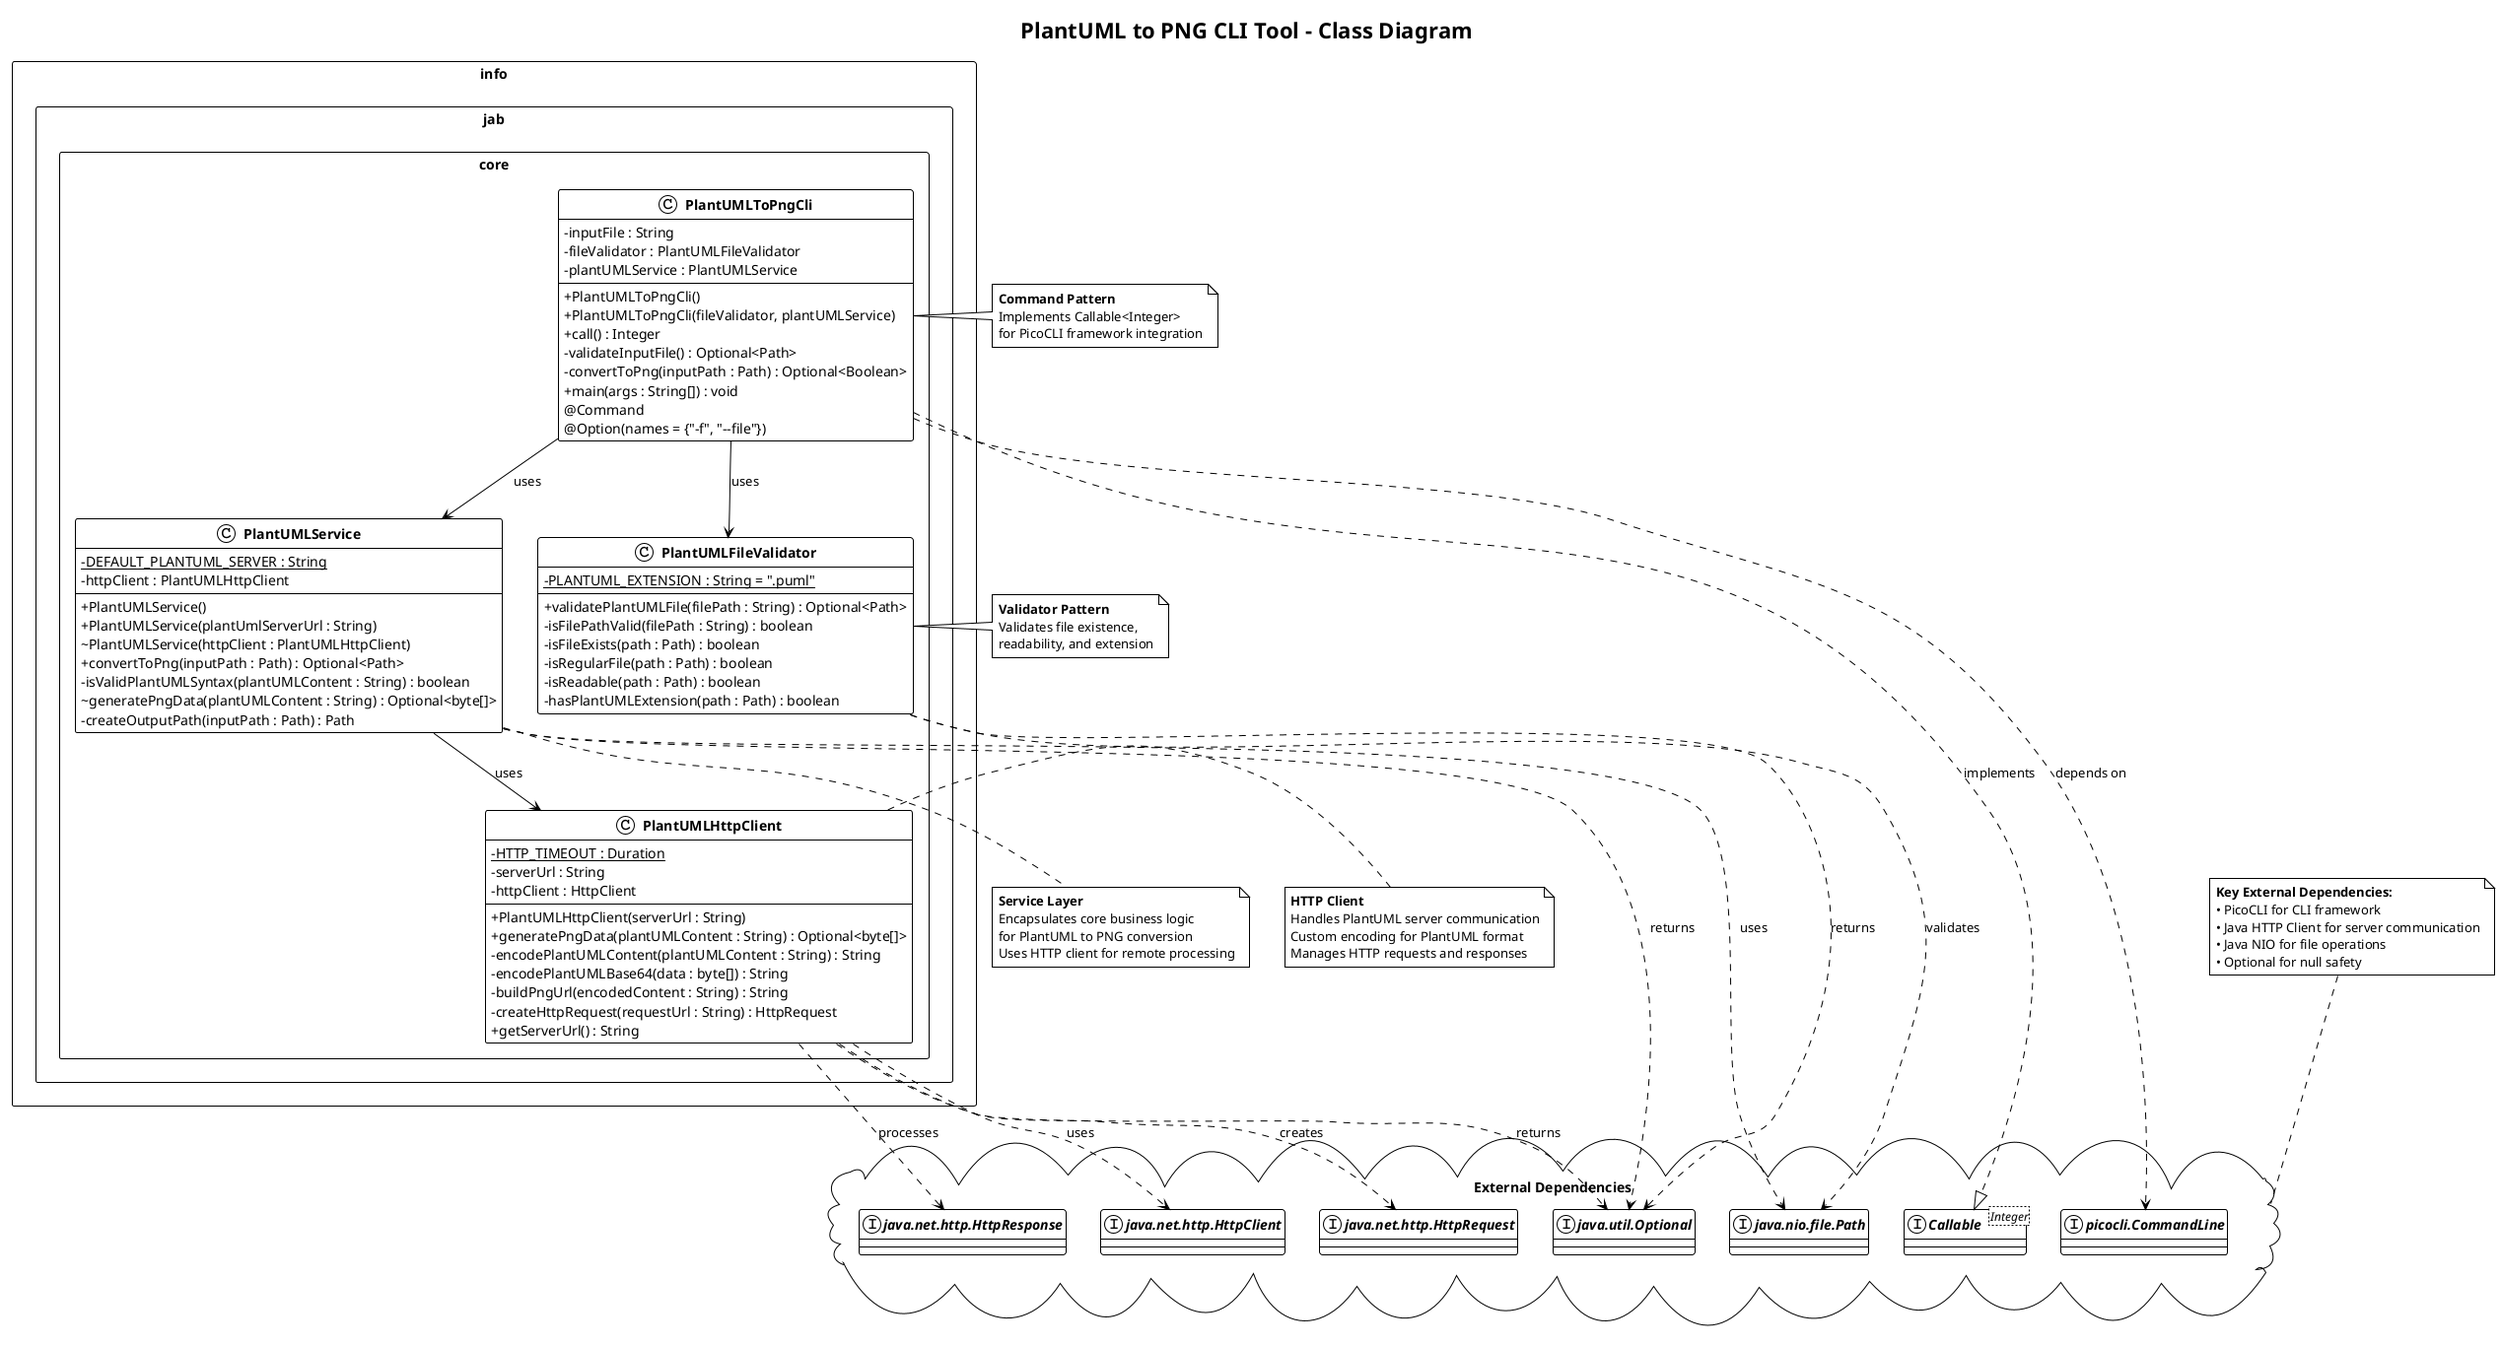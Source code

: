 @startuml PlantUMLTool_Class_Diagram
!theme plain
skinparam classAttributeIconSize 0
skinparam classFontStyle bold
skinparam packageStyle rectangle

title PlantUML to PNG CLI Tool - Class Diagram

' Package declarations
package "info.jab.core" {

    ' CLI Main Class
    class PlantUMLToPngCli {
        - inputFile : String
        - fileValidator : PlantUMLFileValidator
        - plantUMLService : PlantUMLService
        --
        + PlantUMLToPngCli()
        + PlantUMLToPngCli(fileValidator, plantUMLService)
        + call() : Integer
        - validateInputFile() : Optional<Path>
        - convertToPng(inputPath : Path) : Optional<Boolean>
        + main(args : String[]) : void
    }

    ' HTTP Client Class
    class PlantUMLHttpClient {
        - {static} HTTP_TIMEOUT : Duration
        - serverUrl : String
        - httpClient : HttpClient
        --
        + PlantUMLHttpClient(serverUrl : String)
        + generatePngData(plantUMLContent : String) : Optional<byte[]>
        - encodePlantUMLContent(plantUMLContent : String) : String
        - encodePlantUMLBase64(data : byte[]) : String
        - buildPngUrl(encodedContent : String) : String
        - createHttpRequest(requestUrl : String) : HttpRequest
        + getServerUrl() : String
    }

    ' Core Service Class
    class PlantUMLService {
        - {static} DEFAULT_PLANTUML_SERVER : String
        - httpClient : PlantUMLHttpClient
        --
        + PlantUMLService()
        + PlantUMLService(plantUmlServerUrl : String)
        ~ PlantUMLService(httpClient : PlantUMLHttpClient)
        + convertToPng(inputPath : Path) : Optional<Path>
        - isValidPlantUMLSyntax(plantUMLContent : String) : boolean
        ~ generatePngData(plantUMLContent : String) : Optional<byte[]>
        - createOutputPath(inputPath : Path) : Path
    }

    ' File Validator Class
    class PlantUMLFileValidator {
        - {static} PLANTUML_EXTENSION : String = ".puml"
        --
        + validatePlantUMLFile(filePath : String) : Optional<Path>
        - isFilePathValid(filePath : String) : boolean
        - isFileExists(path : Path) : boolean
        - isRegularFile(path : Path) : boolean
        - isReadable(path : Path) : boolean
        - hasPlantUMLExtension(path : Path) : boolean
    }
}

' External Dependencies (shown as interfaces for clarity)
package "External Dependencies" <<Cloud>> {
    interface "Callable<Integer>" as Callable
    interface "picocli.CommandLine" as PicoCLI
    interface "java.nio.file.Path" as Path
    interface "java.util.Optional" as Optional
    interface "java.net.http.HttpClient" as HttpClient
    interface "java.net.http.HttpRequest" as HttpRequest
    interface "java.net.http.HttpResponse" as HttpResponse
}

' Relationships
PlantUMLToPngCli ..|> Callable : implements
PlantUMLToPngCli --> PlantUMLFileValidator : uses
PlantUMLToPngCli --> PlantUMLService : uses
PlantUMLToPngCli ..> PicoCLI : depends on

PlantUMLService --> PlantUMLHttpClient : uses
PlantUMLService ..> Path : uses
PlantUMLService ..> Optional : returns

PlantUMLHttpClient ..> HttpClient : uses
PlantUMLHttpClient ..> HttpRequest : creates
PlantUMLHttpClient ..> HttpResponse : processes
PlantUMLHttpClient ..> Optional : returns

PlantUMLFileValidator ..> Path : validates
PlantUMLFileValidator ..> Optional : returns

' Annotations
PlantUMLToPngCli : @Command
PlantUMLToPngCli : @Option(names = {"-f", "--file"})

' Notes for important design patterns
note right of PlantUMLToPngCli : **Command Pattern**\nImplements Callable<Integer>\nfor PicoCLI framework integration

note bottom of PlantUMLService : **Service Layer**\nEncapsulates core business logic\nfor PlantUML to PNG conversion\nUses HTTP client for remote processing

note left of PlantUMLHttpClient : **HTTP Client**\nHandles PlantUML server communication\nCustom encoding for PlantUML format\nManages HTTP requests and responses

note left of PlantUMLFileValidator : **Validator Pattern**\nValidates file existence,\nreadability, and extension

note top of "External Dependencies" : **Key External Dependencies:**\n• PicoCLI for CLI framework\n• Java HTTP Client for server communication\n• Java NIO for file operations\n• Optional for null safety

@enduml
